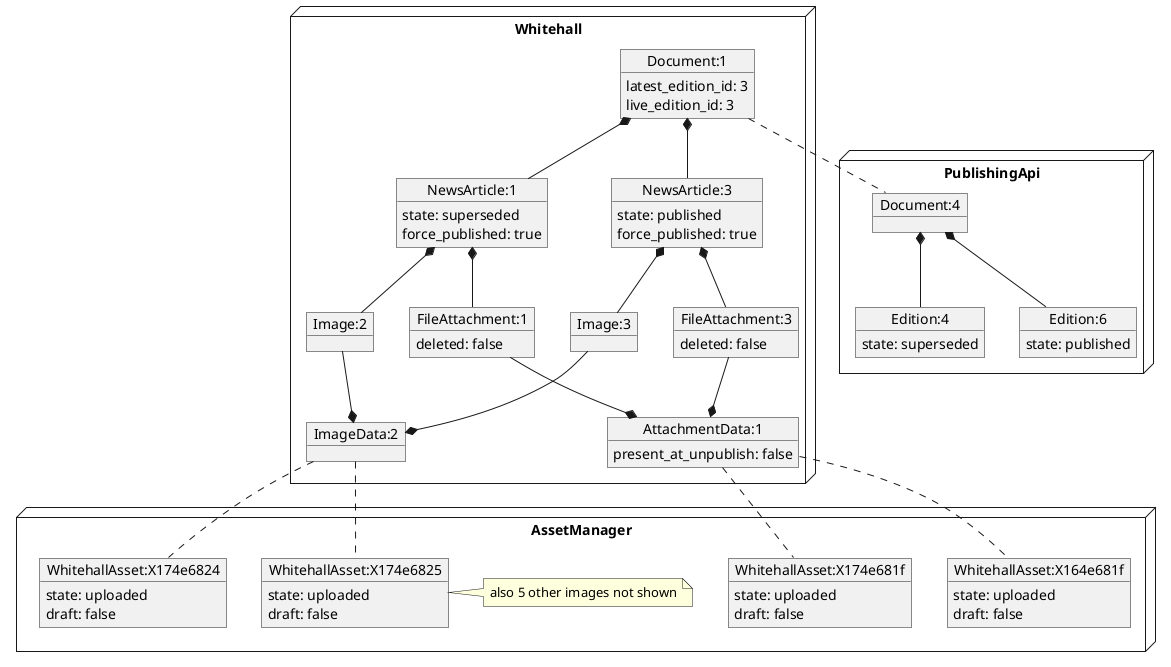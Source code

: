 @startuml
node Whitehall {
object "Document:1" as Document_1 {
  latest_edition_id: 3
  live_edition_id: 3
}
together {
object "NewsArticle:1" as NewsArticle_1 {
  state: superseded
  force_published: true
}
Document_1 *-- NewsArticle_1
object "FileAttachment:1" as FileAttachment_1 {
  deleted: false
}
NewsArticle_1 *-- FileAttachment_1
object "Image:2" as Image_2 {
}
NewsArticle_1 *-- Image_2
}
together {
object "NewsArticle:3" as NewsArticle_3 {
  state: published
  force_published: true
}
Document_1 *-- NewsArticle_3
object "FileAttachment:3" as FileAttachment_3 {
  deleted: false
}
NewsArticle_3 *-- FileAttachment_3
object "Image:3" as Image_3 {
}
NewsArticle_3 *-- Image_3
}
object "AttachmentData:1" as AttachmentData_1 {
  present_at_unpublish: false
}
AttachmentData_1 *-u- FileAttachment_1
AttachmentData_1 *-u- FileAttachment_3
object "ImageData:2" as ImageData_2 {
}
ImageData_2 *-u- Image_2
ImageData_2 *-u- Image_3
}
node PublishingApi {
object "Document:4" as pubapi_Document_4 {
}
object "Edition:4" as pubapi_Edition_4 {
  state: superseded
}
pubapi_Document_4 *-- pubapi_Edition_4
object "Edition:6" as pubapi_Edition_6 {
  state: published
}
pubapi_Document_4 *-- pubapi_Edition_6
}
node AssetManager {
together {
object "WhitehallAsset:X164e681f" as am_WhitehallAsset_X164e681f {
  state: uploaded
  draft: false
}
object "WhitehallAsset:X174e681f" as am_WhitehallAsset_X174e681f {
  state: uploaded
  draft: false
}
}
together {
object "WhitehallAsset:X174e6824" as am_WhitehallAsset_X174e6824 {
  state: uploaded
  draft: false
}
object "WhitehallAsset:X174e6825" as am_WhitehallAsset_X174e6825 {
  state: uploaded
  draft: false
}
note right
 also 5 other images not shown
end note
}
}
Document_1 .. pubapi_Document_4
AttachmentData_1 .. am_WhitehallAsset_X164e681f
AttachmentData_1 .. am_WhitehallAsset_X174e681f
ImageData_2 .. am_WhitehallAsset_X174e6824
ImageData_2 .. am_WhitehallAsset_X174e6825
@enduml